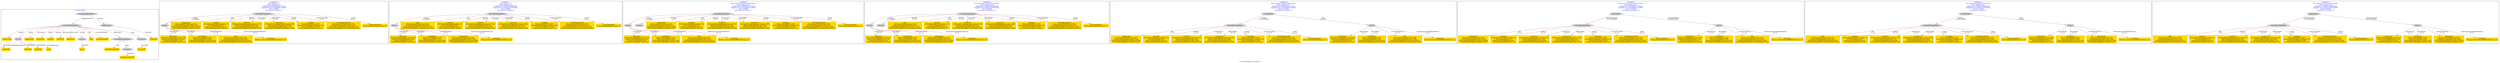 digraph n0 {
fontcolor="blue"
remincross="true"
label="s19-s-indianapolis-artworks.xml"
subgraph cluster_0 {
label="1-correct model"
n2[style="filled",color="white",fillcolor="lightgray",label="CulturalHeritageObject1"];
n3[shape="plaintext",style="filled",fillcolor="gold",label="creationDate"];
n4[style="filled",color="white",fillcolor="lightgray",label="Person1"];
n5[shape="plaintext",style="filled",fillcolor="gold",label="galleryLabel"];
n6[shape="plaintext",style="filled",fillcolor="gold",label="dimensions"];
n7[shape="plaintext",style="filled",fillcolor="gold",label="materials"];
n8[shape="plaintext",style="filled",fillcolor="gold",label="creditLine"];
n9[shape="plaintext",style="filled",fillcolor="gold",label="provenance"];
n10[style="filled",color="white",fillcolor="lightgray",label="Concept1"];
n11[shape="plaintext",style="filled",fillcolor="gold",label="title"];
n12[shape="plaintext",style="filled",fillcolor="gold",label="accessionNumber"];
n13[style="filled",color="white",fillcolor="lightgray",label="CulturalHeritageObject2"];
n14[style="filled",color="white",fillcolor="lightgray",label="Document2"];
n15[shape="plaintext",style="filled",fillcolor="gold",label="relatedArtworksTitle"];
n16[style="filled",color="white",fillcolor="lightgray",label="Document1"];
n17[shape="plaintext",style="filled",fillcolor="gold",label="nationality"];
n18[shape="plaintext",style="filled",fillcolor="gold",label="birthDate"];
n19[shape="plaintext",style="filled",fillcolor="gold",label="deathDate"];
n20[shape="plaintext",style="filled",fillcolor="gold",label="artist"];
n21[style="filled",color="white",fillcolor="lightgray",label="EuropeanaAggregation1"];
n22[style="filled",color="white",fillcolor="lightgray",label="WebResource1"];
n23[shape="plaintext",style="filled",fillcolor="gold",label="imageURL"];
n24[shape="plaintext",style="filled",fillcolor="gold",label="values"];
n25[shape="plaintext",style="filled",fillcolor="gold",label="relatedArtworksURL"];
n26[shape="plaintext",style="filled",fillcolor="gold",label="sourceURL"];
}
subgraph cluster_1 {
label="candidate 0\nlink coherence:1.0\nnode coherence:1.0\nconfidence:0.47967006427716224\nmapping score:0.6295869911226905\ncost:11.99999\n-precision:0.33-recall:0.17"
n28[style="filled",color="white",fillcolor="lightgray",label="CulturalHeritageObject1"];
n29[style="filled",color="white",fillcolor="lightgray",label="Person1"];
n30[shape="plaintext",style="filled",fillcolor="gold",label="galleryLabel\n[Person,nameOfThePerson,0.45]\n[CulturalHeritageObject,title,0.416]\n[CulturalHeritageObject,provenance,0.098]\n[CulturalHeritageObject,medium,0.036]"];
n31[shape="plaintext",style="filled",fillcolor="gold",label="materials\n[CulturalHeritageObject,medium,1.0]\n[Concept,prefLabel,0.0]\n[Person,nameOfThePerson,0.0]\n[CulturalHeritageObject,title,0.0]"];
n32[shape="plaintext",style="filled",fillcolor="gold",label="creditLine\n[CulturalHeritageObject,provenance,0.793]\n[Person,nameOfThePerson,0.153]\n[CulturalHeritageObject,title,0.048]\n[CulturalHeritageObject,rightsHolder,0.006]"];
n33[shape="plaintext",style="filled",fillcolor="gold",label="provenance\n[CulturalHeritageObject,provenance,0.469]\n[Person,nameOfThePerson,0.262]\n[CulturalHeritageObject,title,0.175]\n[CulturalHeritageObject,rightsHolder,0.094]"];
n34[shape="plaintext",style="filled",fillcolor="gold",label="dimensions\n[CulturalHeritageObject,extent,0.85]\n[Person,nameOfThePerson,0.133]\n[Person,dateOfDeath,0.014]\n[CulturalHeritageObject,title,0.002]"];
n35[shape="plaintext",style="filled",fillcolor="gold",label="creationDate\n[Person,dateOfDeath,0.457]\n[Person,dateOfBirth,0.359]\n[CulturalHeritageObject,created,0.184]\n[CulturalHeritageObject,provenance,0.0]"];
n36[shape="plaintext",style="filled",fillcolor="gold",label="birthDate\n[Person,dateOfBirth,0.867]\n[CulturalHeritageObject,created,0.076]\n[Person,dateOfDeath,0.056]\n[CulturalHeritageObject,extent,0.0]"];
n37[shape="plaintext",style="filled",fillcolor="gold",label="relatedArtworksTitle\n[Person,nameOfThePerson,0.679]\n[CulturalHeritageObject,title,0.293]\n[CulturalHeritageObject,provenance,0.028]\n[CulturalHeritageObject,accessionNumber,0.001]"];
n38[shape="plaintext",style="filled",fillcolor="gold",label="title\n[Person,nameOfThePerson,0.524]\n[CulturalHeritageObject,title,0.451]\n[CulturalHeritageObject,provenance,0.023]\n[CulturalHeritageObject,accessionNumber,0.002]"];
n39[shape="plaintext",style="filled",fillcolor="gold",label="accessionNumber\n[CulturalHeritageObject,extent,1.0]"];
n40[shape="plaintext",style="filled",fillcolor="gold",label="nationality\n[Person,countryAssociatedWithThePerson,1.0]"];
}
subgraph cluster_2 {
label="candidate 1\nlink coherence:1.0\nnode coherence:1.0\nconfidence:0.47620913206654925\nmapping score:0.6284333470524861\ncost:11.99999\n-precision:0.42-recall:0.21"
n42[style="filled",color="white",fillcolor="lightgray",label="CulturalHeritageObject1"];
n43[style="filled",color="white",fillcolor="lightgray",label="Person1"];
n44[shape="plaintext",style="filled",fillcolor="gold",label="title\n[Person,nameOfThePerson,0.524]\n[CulturalHeritageObject,title,0.451]\n[CulturalHeritageObject,provenance,0.023]\n[CulturalHeritageObject,accessionNumber,0.002]"];
n45[shape="plaintext",style="filled",fillcolor="gold",label="materials\n[CulturalHeritageObject,medium,1.0]\n[Concept,prefLabel,0.0]\n[Person,nameOfThePerson,0.0]\n[CulturalHeritageObject,title,0.0]"];
n46[shape="plaintext",style="filled",fillcolor="gold",label="creditLine\n[CulturalHeritageObject,provenance,0.793]\n[Person,nameOfThePerson,0.153]\n[CulturalHeritageObject,title,0.048]\n[CulturalHeritageObject,rightsHolder,0.006]"];
n47[shape="plaintext",style="filled",fillcolor="gold",label="provenance\n[CulturalHeritageObject,provenance,0.469]\n[Person,nameOfThePerson,0.262]\n[CulturalHeritageObject,title,0.175]\n[CulturalHeritageObject,rightsHolder,0.094]"];
n48[shape="plaintext",style="filled",fillcolor="gold",label="dimensions\n[CulturalHeritageObject,extent,0.85]\n[Person,nameOfThePerson,0.133]\n[Person,dateOfDeath,0.014]\n[CulturalHeritageObject,title,0.002]"];
n49[shape="plaintext",style="filled",fillcolor="gold",label="creationDate\n[Person,dateOfDeath,0.457]\n[Person,dateOfBirth,0.359]\n[CulturalHeritageObject,created,0.184]\n[CulturalHeritageObject,provenance,0.0]"];
n50[shape="plaintext",style="filled",fillcolor="gold",label="birthDate\n[Person,dateOfBirth,0.867]\n[CulturalHeritageObject,created,0.076]\n[Person,dateOfDeath,0.056]\n[CulturalHeritageObject,extent,0.0]"];
n51[shape="plaintext",style="filled",fillcolor="gold",label="relatedArtworksTitle\n[Person,nameOfThePerson,0.679]\n[CulturalHeritageObject,title,0.293]\n[CulturalHeritageObject,provenance,0.028]\n[CulturalHeritageObject,accessionNumber,0.001]"];
n52[shape="plaintext",style="filled",fillcolor="gold",label="galleryLabel\n[Person,nameOfThePerson,0.45]\n[CulturalHeritageObject,title,0.416]\n[CulturalHeritageObject,provenance,0.098]\n[CulturalHeritageObject,medium,0.036]"];
n53[shape="plaintext",style="filled",fillcolor="gold",label="accessionNumber\n[CulturalHeritageObject,extent,1.0]"];
n54[shape="plaintext",style="filled",fillcolor="gold",label="nationality\n[Person,countryAssociatedWithThePerson,1.0]"];
}
subgraph cluster_3 {
label="candidate 2\nlink coherence:0.9230769230769231\nnode coherence:1.0\nconfidence:0.47967006427716224\nmapping score:0.6295869911226905\ncost:12.99999\n-precision:0.31-recall:0.17"
n56[style="filled",color="white",fillcolor="lightgray",label="CulturalHeritageObject1"];
n57[style="filled",color="white",fillcolor="lightgray",label="Person1"];
n58[style="filled",color="white",fillcolor="lightgray",label="Concept1"];
n59[shape="plaintext",style="filled",fillcolor="gold",label="galleryLabel\n[Person,nameOfThePerson,0.45]\n[CulturalHeritageObject,title,0.416]\n[CulturalHeritageObject,provenance,0.098]\n[CulturalHeritageObject,medium,0.036]"];
n60[shape="plaintext",style="filled",fillcolor="gold",label="materials\n[CulturalHeritageObject,medium,1.0]\n[Concept,prefLabel,0.0]\n[Person,nameOfThePerson,0.0]\n[CulturalHeritageObject,title,0.0]"];
n61[shape="plaintext",style="filled",fillcolor="gold",label="creditLine\n[CulturalHeritageObject,provenance,0.793]\n[Person,nameOfThePerson,0.153]\n[CulturalHeritageObject,title,0.048]\n[CulturalHeritageObject,rightsHolder,0.006]"];
n62[shape="plaintext",style="filled",fillcolor="gold",label="provenance\n[CulturalHeritageObject,provenance,0.469]\n[Person,nameOfThePerson,0.262]\n[CulturalHeritageObject,title,0.175]\n[CulturalHeritageObject,rightsHolder,0.094]"];
n63[shape="plaintext",style="filled",fillcolor="gold",label="dimensions\n[CulturalHeritageObject,extent,0.85]\n[Person,nameOfThePerson,0.133]\n[Person,dateOfDeath,0.014]\n[CulturalHeritageObject,title,0.002]"];
n64[shape="plaintext",style="filled",fillcolor="gold",label="creationDate\n[Person,dateOfDeath,0.457]\n[Person,dateOfBirth,0.359]\n[CulturalHeritageObject,created,0.184]\n[CulturalHeritageObject,provenance,0.0]"];
n65[shape="plaintext",style="filled",fillcolor="gold",label="birthDate\n[Person,dateOfBirth,0.867]\n[CulturalHeritageObject,created,0.076]\n[Person,dateOfDeath,0.056]\n[CulturalHeritageObject,extent,0.0]"];
n66[shape="plaintext",style="filled",fillcolor="gold",label="relatedArtworksTitle\n[Person,nameOfThePerson,0.679]\n[CulturalHeritageObject,title,0.293]\n[CulturalHeritageObject,provenance,0.028]\n[CulturalHeritageObject,accessionNumber,0.001]"];
n67[shape="plaintext",style="filled",fillcolor="gold",label="title\n[Person,nameOfThePerson,0.524]\n[CulturalHeritageObject,title,0.451]\n[CulturalHeritageObject,provenance,0.023]\n[CulturalHeritageObject,accessionNumber,0.002]"];
n68[shape="plaintext",style="filled",fillcolor="gold",label="accessionNumber\n[CulturalHeritageObject,extent,1.0]"];
n69[shape="plaintext",style="filled",fillcolor="gold",label="nationality\n[Person,countryAssociatedWithThePerson,1.0]"];
}
subgraph cluster_4 {
label="candidate 3\nlink coherence:0.9230769230769231\nnode coherence:1.0\nconfidence:0.47620913206654925\nmapping score:0.6284333470524861\ncost:12.99999\n-precision:0.38-recall:0.21"
n71[style="filled",color="white",fillcolor="lightgray",label="CulturalHeritageObject1"];
n72[style="filled",color="white",fillcolor="lightgray",label="Person1"];
n73[style="filled",color="white",fillcolor="lightgray",label="Concept1"];
n74[shape="plaintext",style="filled",fillcolor="gold",label="title\n[Person,nameOfThePerson,0.524]\n[CulturalHeritageObject,title,0.451]\n[CulturalHeritageObject,provenance,0.023]\n[CulturalHeritageObject,accessionNumber,0.002]"];
n75[shape="plaintext",style="filled",fillcolor="gold",label="materials\n[CulturalHeritageObject,medium,1.0]\n[Concept,prefLabel,0.0]\n[Person,nameOfThePerson,0.0]\n[CulturalHeritageObject,title,0.0]"];
n76[shape="plaintext",style="filled",fillcolor="gold",label="creditLine\n[CulturalHeritageObject,provenance,0.793]\n[Person,nameOfThePerson,0.153]\n[CulturalHeritageObject,title,0.048]\n[CulturalHeritageObject,rightsHolder,0.006]"];
n77[shape="plaintext",style="filled",fillcolor="gold",label="provenance\n[CulturalHeritageObject,provenance,0.469]\n[Person,nameOfThePerson,0.262]\n[CulturalHeritageObject,title,0.175]\n[CulturalHeritageObject,rightsHolder,0.094]"];
n78[shape="plaintext",style="filled",fillcolor="gold",label="dimensions\n[CulturalHeritageObject,extent,0.85]\n[Person,nameOfThePerson,0.133]\n[Person,dateOfDeath,0.014]\n[CulturalHeritageObject,title,0.002]"];
n79[shape="plaintext",style="filled",fillcolor="gold",label="creationDate\n[Person,dateOfDeath,0.457]\n[Person,dateOfBirth,0.359]\n[CulturalHeritageObject,created,0.184]\n[CulturalHeritageObject,provenance,0.0]"];
n80[shape="plaintext",style="filled",fillcolor="gold",label="birthDate\n[Person,dateOfBirth,0.867]\n[CulturalHeritageObject,created,0.076]\n[Person,dateOfDeath,0.056]\n[CulturalHeritageObject,extent,0.0]"];
n81[shape="plaintext",style="filled",fillcolor="gold",label="relatedArtworksTitle\n[Person,nameOfThePerson,0.679]\n[CulturalHeritageObject,title,0.293]\n[CulturalHeritageObject,provenance,0.028]\n[CulturalHeritageObject,accessionNumber,0.001]"];
n82[shape="plaintext",style="filled",fillcolor="gold",label="galleryLabel\n[Person,nameOfThePerson,0.45]\n[CulturalHeritageObject,title,0.416]\n[CulturalHeritageObject,provenance,0.098]\n[CulturalHeritageObject,medium,0.036]"];
n83[shape="plaintext",style="filled",fillcolor="gold",label="accessionNumber\n[CulturalHeritageObject,extent,1.0]"];
n84[shape="plaintext",style="filled",fillcolor="gold",label="nationality\n[Person,countryAssociatedWithThePerson,1.0]"];
}
subgraph cluster_5 {
label="candidate 4\nlink coherence:0.8461538461538461\nnode coherence:1.0\nconfidence:0.47967006427716224\nmapping score:0.6295869911226905\ncost:211.010002\n-precision:0.23-recall:0.12"
n86[style="filled",color="white",fillcolor="lightgray",label="ProvidedCHO1"];
n87[style="filled",color="white",fillcolor="lightgray",label="CulturalHeritageObject1"];
n88[style="filled",color="white",fillcolor="lightgray",label="Person1"];
n89[shape="plaintext",style="filled",fillcolor="gold",label="galleryLabel\n[Person,nameOfThePerson,0.45]\n[CulturalHeritageObject,title,0.416]\n[CulturalHeritageObject,provenance,0.098]\n[CulturalHeritageObject,medium,0.036]"];
n90[shape="plaintext",style="filled",fillcolor="gold",label="materials\n[CulturalHeritageObject,medium,1.0]\n[Concept,prefLabel,0.0]\n[Person,nameOfThePerson,0.0]\n[CulturalHeritageObject,title,0.0]"];
n91[shape="plaintext",style="filled",fillcolor="gold",label="creditLine\n[CulturalHeritageObject,provenance,0.793]\n[Person,nameOfThePerson,0.153]\n[CulturalHeritageObject,title,0.048]\n[CulturalHeritageObject,rightsHolder,0.006]"];
n92[shape="plaintext",style="filled",fillcolor="gold",label="provenance\n[CulturalHeritageObject,provenance,0.469]\n[Person,nameOfThePerson,0.262]\n[CulturalHeritageObject,title,0.175]\n[CulturalHeritageObject,rightsHolder,0.094]"];
n93[shape="plaintext",style="filled",fillcolor="gold",label="dimensions\n[CulturalHeritageObject,extent,0.85]\n[Person,nameOfThePerson,0.133]\n[Person,dateOfDeath,0.014]\n[CulturalHeritageObject,title,0.002]"];
n94[shape="plaintext",style="filled",fillcolor="gold",label="creationDate\n[Person,dateOfDeath,0.457]\n[Person,dateOfBirth,0.359]\n[CulturalHeritageObject,created,0.184]\n[CulturalHeritageObject,provenance,0.0]"];
n95[shape="plaintext",style="filled",fillcolor="gold",label="birthDate\n[Person,dateOfBirth,0.867]\n[CulturalHeritageObject,created,0.076]\n[Person,dateOfDeath,0.056]\n[CulturalHeritageObject,extent,0.0]"];
n96[shape="plaintext",style="filled",fillcolor="gold",label="relatedArtworksTitle\n[Person,nameOfThePerson,0.679]\n[CulturalHeritageObject,title,0.293]\n[CulturalHeritageObject,provenance,0.028]\n[CulturalHeritageObject,accessionNumber,0.001]"];
n97[shape="plaintext",style="filled",fillcolor="gold",label="title\n[Person,nameOfThePerson,0.524]\n[CulturalHeritageObject,title,0.451]\n[CulturalHeritageObject,provenance,0.023]\n[CulturalHeritageObject,accessionNumber,0.002]"];
n98[shape="plaintext",style="filled",fillcolor="gold",label="accessionNumber\n[CulturalHeritageObject,extent,1.0]"];
n99[shape="plaintext",style="filled",fillcolor="gold",label="nationality\n[Person,countryAssociatedWithThePerson,1.0]"];
}
subgraph cluster_6 {
label="candidate 5\nlink coherence:0.8461538461538461\nnode coherence:1.0\nconfidence:0.47967006427716224\nmapping score:0.6295869911226905\ncost:211.020004\n-precision:0.23-recall:0.12"
n101[style="filled",color="white",fillcolor="lightgray",label="Organization1"];
n102[style="filled",color="white",fillcolor="lightgray",label="CulturalHeritageObject1"];
n103[style="filled",color="white",fillcolor="lightgray",label="Person1"];
n104[shape="plaintext",style="filled",fillcolor="gold",label="galleryLabel\n[Person,nameOfThePerson,0.45]\n[CulturalHeritageObject,title,0.416]\n[CulturalHeritageObject,provenance,0.098]\n[CulturalHeritageObject,medium,0.036]"];
n105[shape="plaintext",style="filled",fillcolor="gold",label="materials\n[CulturalHeritageObject,medium,1.0]\n[Concept,prefLabel,0.0]\n[Person,nameOfThePerson,0.0]\n[CulturalHeritageObject,title,0.0]"];
n106[shape="plaintext",style="filled",fillcolor="gold",label="creditLine\n[CulturalHeritageObject,provenance,0.793]\n[Person,nameOfThePerson,0.153]\n[CulturalHeritageObject,title,0.048]\n[CulturalHeritageObject,rightsHolder,0.006]"];
n107[shape="plaintext",style="filled",fillcolor="gold",label="provenance\n[CulturalHeritageObject,provenance,0.469]\n[Person,nameOfThePerson,0.262]\n[CulturalHeritageObject,title,0.175]\n[CulturalHeritageObject,rightsHolder,0.094]"];
n108[shape="plaintext",style="filled",fillcolor="gold",label="dimensions\n[CulturalHeritageObject,extent,0.85]\n[Person,nameOfThePerson,0.133]\n[Person,dateOfDeath,0.014]\n[CulturalHeritageObject,title,0.002]"];
n109[shape="plaintext",style="filled",fillcolor="gold",label="creationDate\n[Person,dateOfDeath,0.457]\n[Person,dateOfBirth,0.359]\n[CulturalHeritageObject,created,0.184]\n[CulturalHeritageObject,provenance,0.0]"];
n110[shape="plaintext",style="filled",fillcolor="gold",label="birthDate\n[Person,dateOfBirth,0.867]\n[CulturalHeritageObject,created,0.076]\n[Person,dateOfDeath,0.056]\n[CulturalHeritageObject,extent,0.0]"];
n111[shape="plaintext",style="filled",fillcolor="gold",label="relatedArtworksTitle\n[Person,nameOfThePerson,0.679]\n[CulturalHeritageObject,title,0.293]\n[CulturalHeritageObject,provenance,0.028]\n[CulturalHeritageObject,accessionNumber,0.001]"];
n112[shape="plaintext",style="filled",fillcolor="gold",label="title\n[Person,nameOfThePerson,0.524]\n[CulturalHeritageObject,title,0.451]\n[CulturalHeritageObject,provenance,0.023]\n[CulturalHeritageObject,accessionNumber,0.002]"];
n113[shape="plaintext",style="filled",fillcolor="gold",label="accessionNumber\n[CulturalHeritageObject,extent,1.0]"];
n114[shape="plaintext",style="filled",fillcolor="gold",label="nationality\n[Person,countryAssociatedWithThePerson,1.0]"];
}
subgraph cluster_7 {
label="candidate 6\nlink coherence:0.8461538461538461\nnode coherence:1.0\nconfidence:0.47620913206654925\nmapping score:0.6284333470524861\ncost:211.010002\n-precision:0.31-recall:0.17"
n116[style="filled",color="white",fillcolor="lightgray",label="ProvidedCHO1"];
n117[style="filled",color="white",fillcolor="lightgray",label="CulturalHeritageObject1"];
n118[style="filled",color="white",fillcolor="lightgray",label="Person1"];
n119[shape="plaintext",style="filled",fillcolor="gold",label="title\n[Person,nameOfThePerson,0.524]\n[CulturalHeritageObject,title,0.451]\n[CulturalHeritageObject,provenance,0.023]\n[CulturalHeritageObject,accessionNumber,0.002]"];
n120[shape="plaintext",style="filled",fillcolor="gold",label="materials\n[CulturalHeritageObject,medium,1.0]\n[Concept,prefLabel,0.0]\n[Person,nameOfThePerson,0.0]\n[CulturalHeritageObject,title,0.0]"];
n121[shape="plaintext",style="filled",fillcolor="gold",label="creditLine\n[CulturalHeritageObject,provenance,0.793]\n[Person,nameOfThePerson,0.153]\n[CulturalHeritageObject,title,0.048]\n[CulturalHeritageObject,rightsHolder,0.006]"];
n122[shape="plaintext",style="filled",fillcolor="gold",label="provenance\n[CulturalHeritageObject,provenance,0.469]\n[Person,nameOfThePerson,0.262]\n[CulturalHeritageObject,title,0.175]\n[CulturalHeritageObject,rightsHolder,0.094]"];
n123[shape="plaintext",style="filled",fillcolor="gold",label="dimensions\n[CulturalHeritageObject,extent,0.85]\n[Person,nameOfThePerson,0.133]\n[Person,dateOfDeath,0.014]\n[CulturalHeritageObject,title,0.002]"];
n124[shape="plaintext",style="filled",fillcolor="gold",label="creationDate\n[Person,dateOfDeath,0.457]\n[Person,dateOfBirth,0.359]\n[CulturalHeritageObject,created,0.184]\n[CulturalHeritageObject,provenance,0.0]"];
n125[shape="plaintext",style="filled",fillcolor="gold",label="birthDate\n[Person,dateOfBirth,0.867]\n[CulturalHeritageObject,created,0.076]\n[Person,dateOfDeath,0.056]\n[CulturalHeritageObject,extent,0.0]"];
n126[shape="plaintext",style="filled",fillcolor="gold",label="relatedArtworksTitle\n[Person,nameOfThePerson,0.679]\n[CulturalHeritageObject,title,0.293]\n[CulturalHeritageObject,provenance,0.028]\n[CulturalHeritageObject,accessionNumber,0.001]"];
n127[shape="plaintext",style="filled",fillcolor="gold",label="galleryLabel\n[Person,nameOfThePerson,0.45]\n[CulturalHeritageObject,title,0.416]\n[CulturalHeritageObject,provenance,0.098]\n[CulturalHeritageObject,medium,0.036]"];
n128[shape="plaintext",style="filled",fillcolor="gold",label="accessionNumber\n[CulturalHeritageObject,extent,1.0]"];
n129[shape="plaintext",style="filled",fillcolor="gold",label="nationality\n[Person,countryAssociatedWithThePerson,1.0]"];
}
subgraph cluster_8 {
label="candidate 7\nlink coherence:0.8461538461538461\nnode coherence:1.0\nconfidence:0.47620913206654925\nmapping score:0.6284333470524861\ncost:211.020004\n-precision:0.31-recall:0.17"
n131[style="filled",color="white",fillcolor="lightgray",label="Organization1"];
n132[style="filled",color="white",fillcolor="lightgray",label="CulturalHeritageObject1"];
n133[style="filled",color="white",fillcolor="lightgray",label="Person1"];
n134[shape="plaintext",style="filled",fillcolor="gold",label="title\n[Person,nameOfThePerson,0.524]\n[CulturalHeritageObject,title,0.451]\n[CulturalHeritageObject,provenance,0.023]\n[CulturalHeritageObject,accessionNumber,0.002]"];
n135[shape="plaintext",style="filled",fillcolor="gold",label="materials\n[CulturalHeritageObject,medium,1.0]\n[Concept,prefLabel,0.0]\n[Person,nameOfThePerson,0.0]\n[CulturalHeritageObject,title,0.0]"];
n136[shape="plaintext",style="filled",fillcolor="gold",label="creditLine\n[CulturalHeritageObject,provenance,0.793]\n[Person,nameOfThePerson,0.153]\n[CulturalHeritageObject,title,0.048]\n[CulturalHeritageObject,rightsHolder,0.006]"];
n137[shape="plaintext",style="filled",fillcolor="gold",label="provenance\n[CulturalHeritageObject,provenance,0.469]\n[Person,nameOfThePerson,0.262]\n[CulturalHeritageObject,title,0.175]\n[CulturalHeritageObject,rightsHolder,0.094]"];
n138[shape="plaintext",style="filled",fillcolor="gold",label="dimensions\n[CulturalHeritageObject,extent,0.85]\n[Person,nameOfThePerson,0.133]\n[Person,dateOfDeath,0.014]\n[CulturalHeritageObject,title,0.002]"];
n139[shape="plaintext",style="filled",fillcolor="gold",label="creationDate\n[Person,dateOfDeath,0.457]\n[Person,dateOfBirth,0.359]\n[CulturalHeritageObject,created,0.184]\n[CulturalHeritageObject,provenance,0.0]"];
n140[shape="plaintext",style="filled",fillcolor="gold",label="birthDate\n[Person,dateOfBirth,0.867]\n[CulturalHeritageObject,created,0.076]\n[Person,dateOfDeath,0.056]\n[CulturalHeritageObject,extent,0.0]"];
n141[shape="plaintext",style="filled",fillcolor="gold",label="relatedArtworksTitle\n[Person,nameOfThePerson,0.679]\n[CulturalHeritageObject,title,0.293]\n[CulturalHeritageObject,provenance,0.028]\n[CulturalHeritageObject,accessionNumber,0.001]"];
n142[shape="plaintext",style="filled",fillcolor="gold",label="galleryLabel\n[Person,nameOfThePerson,0.45]\n[CulturalHeritageObject,title,0.416]\n[CulturalHeritageObject,provenance,0.098]\n[CulturalHeritageObject,medium,0.036]"];
n143[shape="plaintext",style="filled",fillcolor="gold",label="accessionNumber\n[CulturalHeritageObject,extent,1.0]"];
n144[shape="plaintext",style="filled",fillcolor="gold",label="nationality\n[Person,countryAssociatedWithThePerson,1.0]"];
}
n2 -> n3[color="brown",fontcolor="black",label="created"]
n2 -> n4[color="brown",fontcolor="black",label="creator"]
n2 -> n5[color="brown",fontcolor="black",label="description"]
n2 -> n6[color="brown",fontcolor="black",label="extent"]
n2 -> n7[color="brown",fontcolor="black",label="medium"]
n2 -> n8[color="brown",fontcolor="black",label="provenance"]
n2 -> n9[color="brown",fontcolor="black",label="provenance"]
n2 -> n10[color="brown",fontcolor="black",label="subject"]
n2 -> n11[color="brown",fontcolor="black",label="title"]
n2 -> n12[color="brown",fontcolor="black",label="accessionNumber"]
n2 -> n13[color="brown",fontcolor="black",label="isRelatedTo"]
n2 -> n14[color="brown",fontcolor="black",label="page"]
n13 -> n15[color="brown",fontcolor="black",label="title"]
n13 -> n16[color="brown",fontcolor="black",label="page"]
n4 -> n17[color="brown",fontcolor="black",label="countryAssociatedWithThePerson"]
n4 -> n18[color="brown",fontcolor="black",label="dateOfBirth"]
n4 -> n19[color="brown",fontcolor="black",label="dateOfDeath"]
n4 -> n20[color="brown",fontcolor="black",label="nameOfThePerson"]
n21 -> n2[color="brown",fontcolor="black",label="aggregatedCHO"]
n21 -> n22[color="brown",fontcolor="black",label="hasView"]
n22 -> n23[color="brown",fontcolor="black",label="classLink"]
n10 -> n24[color="brown",fontcolor="black",label="prefLabel"]
n16 -> n25[color="brown",fontcolor="black",label="classLink"]
n14 -> n26[color="brown",fontcolor="black",label="classLink"]
n28 -> n29[color="brown",fontcolor="black",label="creator\nw=0.99999"]
n28 -> n30[color="brown",fontcolor="black",label="title\nw=1.0"]
n28 -> n31[color="brown",fontcolor="black",label="medium\nw=1.0"]
n28 -> n32[color="brown",fontcolor="black",label="provenance\nw=1.0"]
n28 -> n33[color="brown",fontcolor="black",label="rightsHolder\nw=1.0"]
n29 -> n34[color="brown",fontcolor="black",label="dateOfDeath\nw=1.0"]
n29 -> n35[color="brown",fontcolor="black",label="dateOfBirth\nw=1.0"]
n28 -> n36[color="brown",fontcolor="black",label="created\nw=1.0"]
n28 -> n37[color="brown",fontcolor="black",label="accessionNumber\nw=1.0"]
n29 -> n38[color="brown",fontcolor="black",label="nameOfThePerson\nw=1.0"]
n28 -> n39[color="brown",fontcolor="black",label="extent\nw=1.0"]
n29 -> n40[color="brown",fontcolor="black",label="countryAssociatedWithThePerson\nw=1.0"]
n42 -> n43[color="brown",fontcolor="black",label="creator\nw=0.99999"]
n42 -> n44[color="brown",fontcolor="black",label="title\nw=1.0"]
n42 -> n45[color="brown",fontcolor="black",label="medium\nw=1.0"]
n42 -> n46[color="brown",fontcolor="black",label="provenance\nw=1.0"]
n42 -> n47[color="brown",fontcolor="black",label="rightsHolder\nw=1.0"]
n43 -> n48[color="brown",fontcolor="black",label="dateOfDeath\nw=1.0"]
n43 -> n49[color="brown",fontcolor="black",label="dateOfBirth\nw=1.0"]
n42 -> n50[color="brown",fontcolor="black",label="created\nw=1.0"]
n42 -> n51[color="brown",fontcolor="black",label="accessionNumber\nw=1.0"]
n43 -> n52[color="brown",fontcolor="black",label="nameOfThePerson\nw=1.0"]
n42 -> n53[color="brown",fontcolor="black",label="extent\nw=1.0"]
n43 -> n54[color="brown",fontcolor="black",label="countryAssociatedWithThePerson\nw=1.0"]
n56 -> n57[color="brown",fontcolor="black",label="creator\nw=0.99999"]
n56 -> n58[color="brown",fontcolor="black",label="hasType\nw=1.0"]
n56 -> n59[color="brown",fontcolor="black",label="title\nw=1.0"]
n56 -> n60[color="brown",fontcolor="black",label="medium\nw=1.0"]
n56 -> n61[color="brown",fontcolor="black",label="provenance\nw=1.0"]
n56 -> n62[color="brown",fontcolor="black",label="rightsHolder\nw=1.0"]
n57 -> n63[color="brown",fontcolor="black",label="dateOfDeath\nw=1.0"]
n57 -> n64[color="brown",fontcolor="black",label="dateOfBirth\nw=1.0"]
n56 -> n65[color="brown",fontcolor="black",label="created\nw=1.0"]
n56 -> n66[color="brown",fontcolor="black",label="accessionNumber\nw=1.0"]
n57 -> n67[color="brown",fontcolor="black",label="nameOfThePerson\nw=1.0"]
n56 -> n68[color="brown",fontcolor="black",label="extent\nw=1.0"]
n57 -> n69[color="brown",fontcolor="black",label="countryAssociatedWithThePerson\nw=1.0"]
n71 -> n72[color="brown",fontcolor="black",label="creator\nw=0.99999"]
n71 -> n73[color="brown",fontcolor="black",label="hasType\nw=1.0"]
n71 -> n74[color="brown",fontcolor="black",label="title\nw=1.0"]
n71 -> n75[color="brown",fontcolor="black",label="medium\nw=1.0"]
n71 -> n76[color="brown",fontcolor="black",label="provenance\nw=1.0"]
n71 -> n77[color="brown",fontcolor="black",label="rightsHolder\nw=1.0"]
n72 -> n78[color="brown",fontcolor="black",label="dateOfDeath\nw=1.0"]
n72 -> n79[color="brown",fontcolor="black",label="dateOfBirth\nw=1.0"]
n71 -> n80[color="brown",fontcolor="black",label="created\nw=1.0"]
n71 -> n81[color="brown",fontcolor="black",label="accessionNumber\nw=1.0"]
n72 -> n82[color="brown",fontcolor="black",label="nameOfThePerson\nw=1.0"]
n71 -> n83[color="brown",fontcolor="black",label="extent\nw=1.0"]
n72 -> n84[color="brown",fontcolor="black",label="countryAssociatedWithThePerson\nw=1.0"]
n86 -> n87[color="brown",fontcolor="black",label="hasType\nw=100.010002"]
n86 -> n88[color="brown",fontcolor="black",label="sitter\nw=100.0"]
n87 -> n89[color="brown",fontcolor="black",label="title\nw=1.0"]
n87 -> n90[color="brown",fontcolor="black",label="medium\nw=1.0"]
n87 -> n91[color="brown",fontcolor="black",label="provenance\nw=1.0"]
n87 -> n92[color="brown",fontcolor="black",label="rightsHolder\nw=1.0"]
n88 -> n93[color="brown",fontcolor="black",label="dateOfDeath\nw=1.0"]
n88 -> n94[color="brown",fontcolor="black",label="dateOfBirth\nw=1.0"]
n87 -> n95[color="brown",fontcolor="black",label="created\nw=1.0"]
n87 -> n96[color="brown",fontcolor="black",label="accessionNumber\nw=1.0"]
n88 -> n97[color="brown",fontcolor="black",label="nameOfThePerson\nw=1.0"]
n87 -> n98[color="brown",fontcolor="black",label="extent\nw=1.0"]
n88 -> n99[color="brown",fontcolor="black",label="countryAssociatedWithThePerson\nw=1.0"]
n101 -> n102[color="brown",fontcolor="black",label="semanticRelation\nw=100.010002"]
n101 -> n103[color="brown",fontcolor="black",label="semanticRelation\nw=100.010002"]
n102 -> n104[color="brown",fontcolor="black",label="title\nw=1.0"]
n102 -> n105[color="brown",fontcolor="black",label="medium\nw=1.0"]
n102 -> n106[color="brown",fontcolor="black",label="provenance\nw=1.0"]
n102 -> n107[color="brown",fontcolor="black",label="rightsHolder\nw=1.0"]
n103 -> n108[color="brown",fontcolor="black",label="dateOfDeath\nw=1.0"]
n103 -> n109[color="brown",fontcolor="black",label="dateOfBirth\nw=1.0"]
n102 -> n110[color="brown",fontcolor="black",label="created\nw=1.0"]
n102 -> n111[color="brown",fontcolor="black",label="accessionNumber\nw=1.0"]
n103 -> n112[color="brown",fontcolor="black",label="nameOfThePerson\nw=1.0"]
n102 -> n113[color="brown",fontcolor="black",label="extent\nw=1.0"]
n103 -> n114[color="brown",fontcolor="black",label="countryAssociatedWithThePerson\nw=1.0"]
n116 -> n117[color="brown",fontcolor="black",label="hasType\nw=100.010002"]
n116 -> n118[color="brown",fontcolor="black",label="sitter\nw=100.0"]
n117 -> n119[color="brown",fontcolor="black",label="title\nw=1.0"]
n117 -> n120[color="brown",fontcolor="black",label="medium\nw=1.0"]
n117 -> n121[color="brown",fontcolor="black",label="provenance\nw=1.0"]
n117 -> n122[color="brown",fontcolor="black",label="rightsHolder\nw=1.0"]
n118 -> n123[color="brown",fontcolor="black",label="dateOfDeath\nw=1.0"]
n118 -> n124[color="brown",fontcolor="black",label="dateOfBirth\nw=1.0"]
n117 -> n125[color="brown",fontcolor="black",label="created\nw=1.0"]
n117 -> n126[color="brown",fontcolor="black",label="accessionNumber\nw=1.0"]
n118 -> n127[color="brown",fontcolor="black",label="nameOfThePerson\nw=1.0"]
n117 -> n128[color="brown",fontcolor="black",label="extent\nw=1.0"]
n118 -> n129[color="brown",fontcolor="black",label="countryAssociatedWithThePerson\nw=1.0"]
n131 -> n132[color="brown",fontcolor="black",label="semanticRelation\nw=100.010002"]
n131 -> n133[color="brown",fontcolor="black",label="semanticRelation\nw=100.010002"]
n132 -> n134[color="brown",fontcolor="black",label="title\nw=1.0"]
n132 -> n135[color="brown",fontcolor="black",label="medium\nw=1.0"]
n132 -> n136[color="brown",fontcolor="black",label="provenance\nw=1.0"]
n132 -> n137[color="brown",fontcolor="black",label="rightsHolder\nw=1.0"]
n133 -> n138[color="brown",fontcolor="black",label="dateOfDeath\nw=1.0"]
n133 -> n139[color="brown",fontcolor="black",label="dateOfBirth\nw=1.0"]
n132 -> n140[color="brown",fontcolor="black",label="created\nw=1.0"]
n132 -> n141[color="brown",fontcolor="black",label="accessionNumber\nw=1.0"]
n133 -> n142[color="brown",fontcolor="black",label="nameOfThePerson\nw=1.0"]
n132 -> n143[color="brown",fontcolor="black",label="extent\nw=1.0"]
n133 -> n144[color="brown",fontcolor="black",label="countryAssociatedWithThePerson\nw=1.0"]
}
